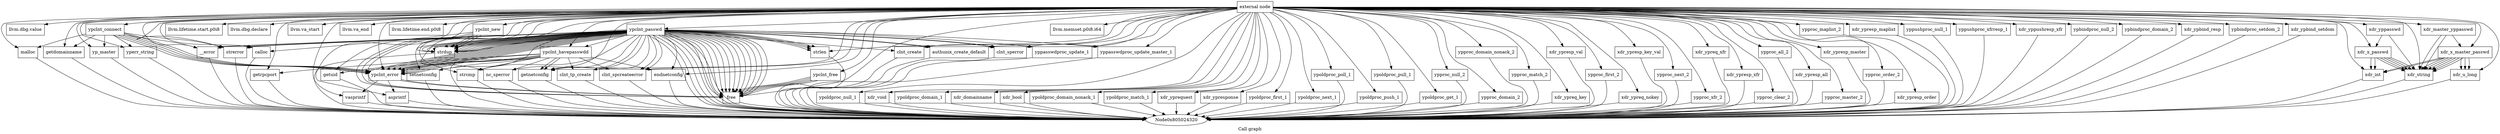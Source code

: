 digraph "Call graph" {
	label="Call graph";

	Node0x8050242f0 [shape=record,label="{external node}"];
	Node0x8050242f0 -> Node0x805024380;
	Node0x8050242f0 -> Node0x805024680;
	Node0x8050242f0 -> Node0x8050243e0;
	Node0x8050242f0 -> Node0x805024440;
	Node0x8050242f0 -> Node0x8050244a0;
	Node0x8050242f0 -> Node0x805024560;
	Node0x8050242f0 -> Node0x8050245c0;
	Node0x8050242f0 -> Node0x805024620;
	Node0x8050242f0 -> Node0x805024500;
	Node0x8050242f0 -> Node0x805024800;
	Node0x8050242f0 -> Node0x805024860;
	Node0x8050242f0 -> Node0x8050246e0;
	Node0x8050242f0 -> Node0x8050248c0;
	Node0x8050242f0 -> Node0x805024740;
	Node0x8050242f0 -> Node0x805024920;
	Node0x8050242f0 -> Node0x8050247a0;
	Node0x8050242f0 -> Node0x805024980;
	Node0x8050242f0 -> Node0x8050249e0;
	Node0x8050242f0 -> Node0x805024a40;
	Node0x8050242f0 -> Node0x805024aa0;
	Node0x8050242f0 -> Node0x805024b00;
	Node0x8050242f0 -> Node0x805024b60;
	Node0x8050242f0 -> Node0x805024bc0;
	Node0x8050242f0 -> Node0x805024c20;
	Node0x8050242f0 -> Node0x805024c80;
	Node0x8050242f0 -> Node0x805024ce0;
	Node0x8050242f0 -> Node0x805024d40;
	Node0x8050242f0 -> Node0x805024da0;
	Node0x8050242f0 -> Node0x805024e00;
	Node0x8050242f0 -> Node0x805024e60;
	Node0x8050242f0 -> Node0x805024ec0;
	Node0x8050242f0 -> Node0x805024f20;
	Node0x8050242f0 -> Node0x8050251c0;
	Node0x8050242f0 -> Node0x805024f80;
	Node0x8050242f0 -> Node0x805024fe0;
	Node0x8050242f0 -> Node0x8050250a0;
	Node0x8050242f0 -> Node0x805025100;
	Node0x8050242f0 -> Node0x805025220;
	Node0x8050242f0 -> Node0x805025280;
	Node0x8050242f0 -> Node0x8050252e0;
	Node0x8050242f0 -> Node0x805025340;
	Node0x8050242f0 -> Node0x8050253a0;
	Node0x8050242f0 -> Node0x805025400;
	Node0x8050242f0 -> Node0x805025460;
	Node0x8050242f0 -> Node0x8050254c0;
	Node0x8050242f0 -> Node0x805025520;
	Node0x8050242f0 -> Node0x805025580;
	Node0x8050242f0 -> Node0x8050255e0;
	Node0x8050242f0 -> Node0x805025640;
	Node0x8050242f0 -> Node0x8050256a0;
	Node0x8050242f0 -> Node0x805025700;
	Node0x8050242f0 -> Node0x805025760;
	Node0x8050242f0 -> Node0x8050257c0;
	Node0x8050242f0 -> Node0x805025820;
	Node0x8050242f0 -> Node0x805025880;
	Node0x8050242f0 -> Node0x8050258e0;
	Node0x8050242f0 -> Node0x805025940;
	Node0x8050242f0 -> Node0x8050259a0;
	Node0x8050242f0 -> Node0x805025a00;
	Node0x8050242f0 -> Node0x805025a60;
	Node0x8050242f0 -> Node0x805025ac0;
	Node0x8050242f0 -> Node0x805025b20;
	Node0x8050242f0 -> Node0x805025b80;
	Node0x8050242f0 -> Node0x805025be0;
	Node0x8050242f0 -> Node0x805025c40;
	Node0x8050242f0 -> Node0x805025ca0;
	Node0x8050242f0 -> Node0x805025d00;
	Node0x8050242f0 -> Node0x805025d60;
	Node0x8050242f0 -> Node0x805025dc0;
	Node0x8050242f0 -> Node0x805025e20;
	Node0x8050242f0 -> Node0x805025e80;
	Node0x8050242f0 -> Node0x805025ee0;
	Node0x8050242f0 -> Node0x805025f40;
	Node0x8050242f0 -> Node0x805025fa0;
	Node0x8050242f0 -> Node0x805044000;
	Node0x8050242f0 -> Node0x805044060;
	Node0x8050242f0 -> Node0x8050440c0;
	Node0x8050242f0 -> Node0x805044120;
	Node0x8050242f0 -> Node0x805044180;
	Node0x8050242f0 -> Node0x8050441e0;
	Node0x8050242f0 -> Node0x805044240;
	Node0x8050242f0 -> Node0x8050442a0;
	Node0x8050242f0 -> Node0x805044300;
	Node0x8050242f0 -> Node0x805044360;
	Node0x8050242f0 -> Node0x8050443c0;
	Node0x8050242f0 -> Node0x805044420;
	Node0x8050242f0 -> Node0x805025040;
	Node0x8050242f0 -> Node0x805025160;
	Node0x8050242f0 -> Node0x805044480;
	Node0x8050242f0 -> Node0x8050444e0;
	Node0x8050242f0 -> Node0x805044540;
	Node0x805024380 [shape=record,label="{ypclnt_connect}"];
	Node0x805024380 -> Node0x8050243e0;
	Node0x805024380 -> Node0x805024440;
	Node0x805024380 -> Node0x8050244a0;
	Node0x805024380 -> Node0x805024500;
	Node0x805024380 -> Node0x805024560;
	Node0x805024380 -> Node0x805024500;
	Node0x805024380 -> Node0x805024500;
	Node0x805024380 -> Node0x8050245c0;
	Node0x805024380 -> Node0x805024620;
	Node0x805024380 -> Node0x805024500;
	Node0x805024380 -> Node0x805024500;
	Node0x805024680 [shape=record,label="{llvm.dbg.value}"];
	Node0x8050243e0 [shape=record,label="{malloc}"];
	Node0x8050243e0 -> Node0x805024320;
	Node0x805024440 [shape=record,label="{__error}"];
	Node0x805024440 -> Node0x805024320;
	Node0x8050244a0 [shape=record,label="{strerror}"];
	Node0x8050244a0 -> Node0x805024320;
	Node0x805024560 [shape=record,label="{getdomainname}"];
	Node0x805024560 -> Node0x805024320;
	Node0x8050245c0 [shape=record,label="{yp_master}"];
	Node0x8050245c0 -> Node0x805024320;
	Node0x805024620 [shape=record,label="{yperr_string}"];
	Node0x805024620 -> Node0x805024320;
	Node0x805024500 [shape=record,label="{ypclnt_error}"];
	Node0x805024500 -> Node0x8050246e0;
	Node0x805024500 -> Node0x805024740;
	Node0x805024500 -> Node0x8050247a0;
	Node0x805024500 -> Node0x8050246e0;
	Node0x805024800 [shape=record,label="{llvm.lifetime.start.p0i8}"];
	Node0x805024860 [shape=record,label="{llvm.dbg.declare}"];
	Node0x8050246e0 [shape=record,label="{free}"];
	Node0x8050246e0 -> Node0x805024320;
	Node0x8050248c0 [shape=record,label="{llvm.va_start}"];
	Node0x805024740 [shape=record,label="{vasprintf}"];
	Node0x805024740 -> Node0x805024320;
	Node0x805024920 [shape=record,label="{llvm.va_end}"];
	Node0x8050247a0 [shape=record,label="{asprintf}"];
	Node0x8050247a0 -> Node0x805024320;
	Node0x805024980 [shape=record,label="{llvm.lifetime.end.p0i8}"];
	Node0x8050249e0 [shape=record,label="{ypclnt_free}"];
	Node0x8050249e0 -> Node0x8050246e0;
	Node0x8050249e0 -> Node0x8050246e0;
	Node0x8050249e0 -> Node0x8050246e0;
	Node0x8050249e0 -> Node0x8050246e0;
	Node0x8050249e0 -> Node0x8050246e0;
	Node0x805024a40 [shape=record,label="{ypclnt_new}"];
	Node0x805024a40 -> Node0x805024aa0;
	Node0x805024a40 -> Node0x805024b00;
	Node0x805024a40 -> Node0x805024b00;
	Node0x805024a40 -> Node0x805024b00;
	Node0x805024a40 -> Node0x8050246e0;
	Node0x805024a40 -> Node0x8050246e0;
	Node0x805024a40 -> Node0x8050246e0;
	Node0x805024aa0 [shape=record,label="{calloc}"];
	Node0x805024aa0 -> Node0x805024320;
	Node0x805024b00 [shape=record,label="{strdup}"];
	Node0x805024b00 -> Node0x805024320;
	Node0x805024b60 [shape=record,label="{ypclnt_havepasswdd}"];
	Node0x805024b60 -> Node0x805024bc0;
	Node0x805024b60 -> Node0x805024500;
	Node0x805024b60 -> Node0x805024c20;
	Node0x805024b60 -> Node0x805024c80;
	Node0x805024b60 -> Node0x805024ce0;
	Node0x805024b60 -> Node0x805024d40;
	Node0x805024b60 -> Node0x805024ce0;
	Node0x805024b60 -> Node0x805024da0;
	Node0x805024b60 -> Node0x805024500;
	Node0x805024b60 -> Node0x805024e00;
	Node0x805024b60 -> Node0x805024e60;
	Node0x805024b60 -> Node0x805024500;
	Node0x805024b60 -> Node0x805024320;
	Node0x805024b60 -> Node0x805024ec0;
	Node0x805024bc0 [shape=record,label="{getrpcport}"];
	Node0x805024bc0 -> Node0x805024320;
	Node0x805024c20 [shape=record,label="{getuid}"];
	Node0x805024c20 -> Node0x805024320;
	Node0x805024c80 [shape=record,label="{setnetconfig}"];
	Node0x805024c80 -> Node0x805024320;
	Node0x805024ce0 [shape=record,label="{getnetconfig}"];
	Node0x805024ce0 -> Node0x805024320;
	Node0x805024d40 [shape=record,label="{strcmp}"];
	Node0x805024d40 -> Node0x805024320;
	Node0x805024da0 [shape=record,label="{nc_sperror}"];
	Node0x805024da0 -> Node0x805024320;
	Node0x805024e00 [shape=record,label="{clnt_tp_create}"];
	Node0x805024e00 -> Node0x805024320;
	Node0x805024e60 [shape=record,label="{clnt_spcreateerror}"];
	Node0x805024e60 -> Node0x805024320;
	Node0x805024ec0 [shape=record,label="{endnetconfig}"];
	Node0x805024ec0 -> Node0x805024320;
	Node0x805024f20 [shape=record,label="{ypclnt_passwd}"];
	Node0x805024f20 -> Node0x805024b60;
	Node0x805024f20 -> Node0x805024b00;
	Node0x805024f20 -> Node0x805024b00;
	Node0x805024f20 -> Node0x805024b00;
	Node0x805024f20 -> Node0x805024b00;
	Node0x805024f20 -> Node0x805024b00;
	Node0x805024f20 -> Node0x805024b00;
	Node0x805024f20 -> Node0x805024440;
	Node0x805024f20 -> Node0x8050244a0;
	Node0x805024f20 -> Node0x805024500;
	Node0x805024f20 -> Node0x805024f80;
	Node0x805024f20 -> Node0x805024e60;
	Node0x805024f20 -> Node0x805024500;
	Node0x805024f20 -> Node0x805024fe0;
	Node0x805024f20 -> Node0x805025040;
	Node0x805024f20 -> Node0x805024320;
	Node0x805024f20 -> Node0x8050250a0;
	Node0x805024f20 -> Node0x805024500;
	Node0x805024f20 -> Node0x805024500;
	Node0x805024f20 -> Node0x805024500;
	Node0x805024f20 -> Node0x805024320;
	Node0x805024f20 -> Node0x805024320;
	Node0x805024f20 -> Node0x8050246e0;
	Node0x805024f20 -> Node0x805025100;
	Node0x805024f20 -> Node0x8050246e0;
	Node0x805024f20 -> Node0x8050246e0;
	Node0x805024f20 -> Node0x8050246e0;
	Node0x805024f20 -> Node0x8050246e0;
	Node0x805024f20 -> Node0x805025100;
	Node0x805024f20 -> Node0x8050246e0;
	Node0x805024f20 -> Node0x805024b00;
	Node0x805024f20 -> Node0x805024b00;
	Node0x805024f20 -> Node0x805024b00;
	Node0x805024f20 -> Node0x805024b00;
	Node0x805024f20 -> Node0x805024b00;
	Node0x805024f20 -> Node0x805024b00;
	Node0x805024f20 -> Node0x805024b00;
	Node0x805024f20 -> Node0x805024b00;
	Node0x805024f20 -> Node0x805024440;
	Node0x805024f20 -> Node0x8050244a0;
	Node0x805024f20 -> Node0x805024500;
	Node0x805024f20 -> Node0x805024c80;
	Node0x805024f20 -> Node0x805024ce0;
	Node0x805024f20 -> Node0x805024d40;
	Node0x805024f20 -> Node0x805024ce0;
	Node0x805024f20 -> Node0x805024da0;
	Node0x805024f20 -> Node0x805024500;
	Node0x805024f20 -> Node0x805024e00;
	Node0x805024f20 -> Node0x805024e60;
	Node0x805024f20 -> Node0x805024500;
	Node0x805024f20 -> Node0x805024fe0;
	Node0x805024f20 -> Node0x805025160;
	Node0x805024f20 -> Node0x805024320;
	Node0x805024f20 -> Node0x8050250a0;
	Node0x805024f20 -> Node0x805024500;
	Node0x805024f20 -> Node0x805024500;
	Node0x805024f20 -> Node0x805024500;
	Node0x805024f20 -> Node0x805024320;
	Node0x805024f20 -> Node0x805024320;
	Node0x805024f20 -> Node0x805024ec0;
	Node0x805024f20 -> Node0x8050246e0;
	Node0x805024f20 -> Node0x805025100;
	Node0x805024f20 -> Node0x8050246e0;
	Node0x805024f20 -> Node0x8050246e0;
	Node0x805024f20 -> Node0x8050246e0;
	Node0x805024f20 -> Node0x8050246e0;
	Node0x805024f20 -> Node0x8050246e0;
	Node0x805024f20 -> Node0x805025100;
	Node0x805024f20 -> Node0x8050246e0;
	Node0x8050251c0 [shape=record,label="{llvm.memset.p0i8.i64}"];
	Node0x805024f80 [shape=record,label="{clnt_create}"];
	Node0x805024f80 -> Node0x805024320;
	Node0x805024fe0 [shape=record,label="{authunix_create_default}"];
	Node0x805024fe0 -> Node0x805024320;
	Node0x8050250a0 [shape=record,label="{clnt_sperror}"];
	Node0x8050250a0 -> Node0x805024320;
	Node0x805025100 [shape=record,label="{strlen}"];
	Node0x805025100 -> Node0x805024320;
	Node0x805025220 [shape=record,label="{ypoldproc_null_1}"];
	Node0x805025220 -> Node0x805024320;
	Node0x805025280 [shape=record,label="{xdr_void}"];
	Node0x805025280 -> Node0x805024320;
	Node0x8050252e0 [shape=record,label="{ypoldproc_domain_1}"];
	Node0x8050252e0 -> Node0x805024320;
	Node0x805025340 [shape=record,label="{xdr_domainname}"];
	Node0x805025340 -> Node0x805024320;
	Node0x8050253a0 [shape=record,label="{xdr_bool}"];
	Node0x8050253a0 -> Node0x805024320;
	Node0x805025400 [shape=record,label="{ypoldproc_domain_nonack_1}"];
	Node0x805025400 -> Node0x805024320;
	Node0x805025820 [shape=record,label="{ypproc_domain_2}"];
	Node0x805025820 -> Node0x805024320;
	Node0x805025460 [shape=record,label="{ypoldproc_match_1}"];
	Node0x805025460 -> Node0x805024320;
	Node0x8050254c0 [shape=record,label="{xdr_yprequest}"];
	Node0x8050254c0 -> Node0x805024320;
	Node0x805025520 [shape=record,label="{xdr_ypresponse}"];
	Node0x805025520 -> Node0x805024320;
	Node0x805025580 [shape=record,label="{ypoldproc_first_1}"];
	Node0x805025580 -> Node0x805024320;
	Node0x8050255e0 [shape=record,label="{ypoldproc_next_1}"];
	Node0x8050255e0 -> Node0x805024320;
	Node0x805025640 [shape=record,label="{ypoldproc_poll_1}"];
	Node0x805025640 -> Node0x805024320;
	Node0x8050256a0 [shape=record,label="{ypoldproc_push_1}"];
	Node0x8050256a0 -> Node0x805024320;
	Node0x805025700 [shape=record,label="{ypoldproc_pull_1}"];
	Node0x805025700 -> Node0x805024320;
	Node0x805025760 [shape=record,label="{ypoldproc_get_1}"];
	Node0x805025760 -> Node0x805024320;
	Node0x8050257c0 [shape=record,label="{ypproc_null_2}"];
	Node0x8050257c0 -> Node0x805024320;
	Node0x805025880 [shape=record,label="{ypproc_domain_nonack_2}"];
	Node0x805025880 -> Node0x805024320;
	Node0x8050258e0 [shape=record,label="{ypproc_match_2}"];
	Node0x8050258e0 -> Node0x805024320;
	Node0x805025940 [shape=record,label="{xdr_ypreq_key}"];
	Node0x805025940 -> Node0x805024320;
	Node0x8050259a0 [shape=record,label="{xdr_ypresp_val}"];
	Node0x8050259a0 -> Node0x805024320;
	Node0x805025a00 [shape=record,label="{ypproc_first_2}"];
	Node0x805025a00 -> Node0x805024320;
	Node0x805025a60 [shape=record,label="{xdr_ypreq_nokey}"];
	Node0x805025a60 -> Node0x805024320;
	Node0x805025ac0 [shape=record,label="{xdr_ypresp_key_val}"];
	Node0x805025ac0 -> Node0x805024320;
	Node0x805025b20 [shape=record,label="{ypproc_next_2}"];
	Node0x805025b20 -> Node0x805024320;
	Node0x805025b80 [shape=record,label="{ypproc_xfr_2}"];
	Node0x805025b80 -> Node0x805024320;
	Node0x805025be0 [shape=record,label="{xdr_ypreq_xfr}"];
	Node0x805025be0 -> Node0x805024320;
	Node0x805025c40 [shape=record,label="{xdr_ypresp_xfr}"];
	Node0x805025c40 -> Node0x805024320;
	Node0x805025ca0 [shape=record,label="{ypproc_clear_2}"];
	Node0x805025ca0 -> Node0x805024320;
	Node0x805025d00 [shape=record,label="{ypproc_all_2}"];
	Node0x805025d00 -> Node0x805024320;
	Node0x805025d60 [shape=record,label="{xdr_ypresp_all}"];
	Node0x805025d60 -> Node0x805024320;
	Node0x805025dc0 [shape=record,label="{ypproc_master_2}"];
	Node0x805025dc0 -> Node0x805024320;
	Node0x805025e20 [shape=record,label="{xdr_ypresp_master}"];
	Node0x805025e20 -> Node0x805024320;
	Node0x805025e80 [shape=record,label="{ypproc_order_2}"];
	Node0x805025e80 -> Node0x805024320;
	Node0x805025ee0 [shape=record,label="{xdr_ypresp_order}"];
	Node0x805025ee0 -> Node0x805024320;
	Node0x805025f40 [shape=record,label="{ypproc_maplist_2}"];
	Node0x805025f40 -> Node0x805024320;
	Node0x805025fa0 [shape=record,label="{xdr_ypresp_maplist}"];
	Node0x805025fa0 -> Node0x805024320;
	Node0x805044000 [shape=record,label="{yppushproc_null_1}"];
	Node0x805044000 -> Node0x805024320;
	Node0x805044060 [shape=record,label="{yppushproc_xfrresp_1}"];
	Node0x805044060 -> Node0x805024320;
	Node0x8050440c0 [shape=record,label="{xdr_yppushresp_xfr}"];
	Node0x8050440c0 -> Node0x805024320;
	Node0x805044120 [shape=record,label="{ypbindproc_null_2}"];
	Node0x805044120 -> Node0x805024320;
	Node0x805044180 [shape=record,label="{ypbindproc_domain_2}"];
	Node0x805044180 -> Node0x805024320;
	Node0x8050441e0 [shape=record,label="{xdr_ypbind_resp}"];
	Node0x8050441e0 -> Node0x805024320;
	Node0x805044240 [shape=record,label="{ypbindproc_setdom_2}"];
	Node0x805044240 -> Node0x805024320;
	Node0x8050442a0 [shape=record,label="{xdr_ypbind_setdom}"];
	Node0x8050442a0 -> Node0x805024320;
	Node0x805044300 [shape=record,label="{xdr_x_passwd}"];
	Node0x805044300 -> Node0x805044360;
	Node0x805044300 -> Node0x805044360;
	Node0x805044300 -> Node0x8050443c0;
	Node0x805044300 -> Node0x8050443c0;
	Node0x805044300 -> Node0x805044360;
	Node0x805044300 -> Node0x805044360;
	Node0x805044300 -> Node0x805044360;
	Node0x805044360 [shape=record,label="{xdr_string}"];
	Node0x805044360 -> Node0x805024320;
	Node0x8050443c0 [shape=record,label="{xdr_int}"];
	Node0x8050443c0 -> Node0x805024320;
	Node0x805044420 [shape=record,label="{xdr_yppasswd}"];
	Node0x805044420 -> Node0x805044360;
	Node0x805044420 -> Node0x805044300;
	Node0x805025040 [shape=record,label="{yppasswdproc_update_1}"];
	Node0x805025040 -> Node0x805024320;
	Node0x805025160 [shape=record,label="{yppasswdproc_update_master_1}"];
	Node0x805025160 -> Node0x805024320;
	Node0x805044480 [shape=record,label="{xdr_x_master_passwd}"];
	Node0x805044480 -> Node0x805044360;
	Node0x805044480 -> Node0x805044360;
	Node0x805044480 -> Node0x8050443c0;
	Node0x805044480 -> Node0x8050443c0;
	Node0x805044480 -> Node0x8050444e0;
	Node0x805044480 -> Node0x805044360;
	Node0x805044480 -> Node0x805044360;
	Node0x805044480 -> Node0x805044360;
	Node0x805044480 -> Node0x805044360;
	Node0x805044480 -> Node0x8050444e0;
	Node0x805044480 -> Node0x8050444e0;
	Node0x8050444e0 [shape=record,label="{xdr_u_long}"];
	Node0x8050444e0 -> Node0x805024320;
	Node0x805044540 [shape=record,label="{xdr_master_yppasswd}"];
	Node0x805044540 -> Node0x805044360;
	Node0x805044540 -> Node0x805044360;
	Node0x805044540 -> Node0x805044480;
}
